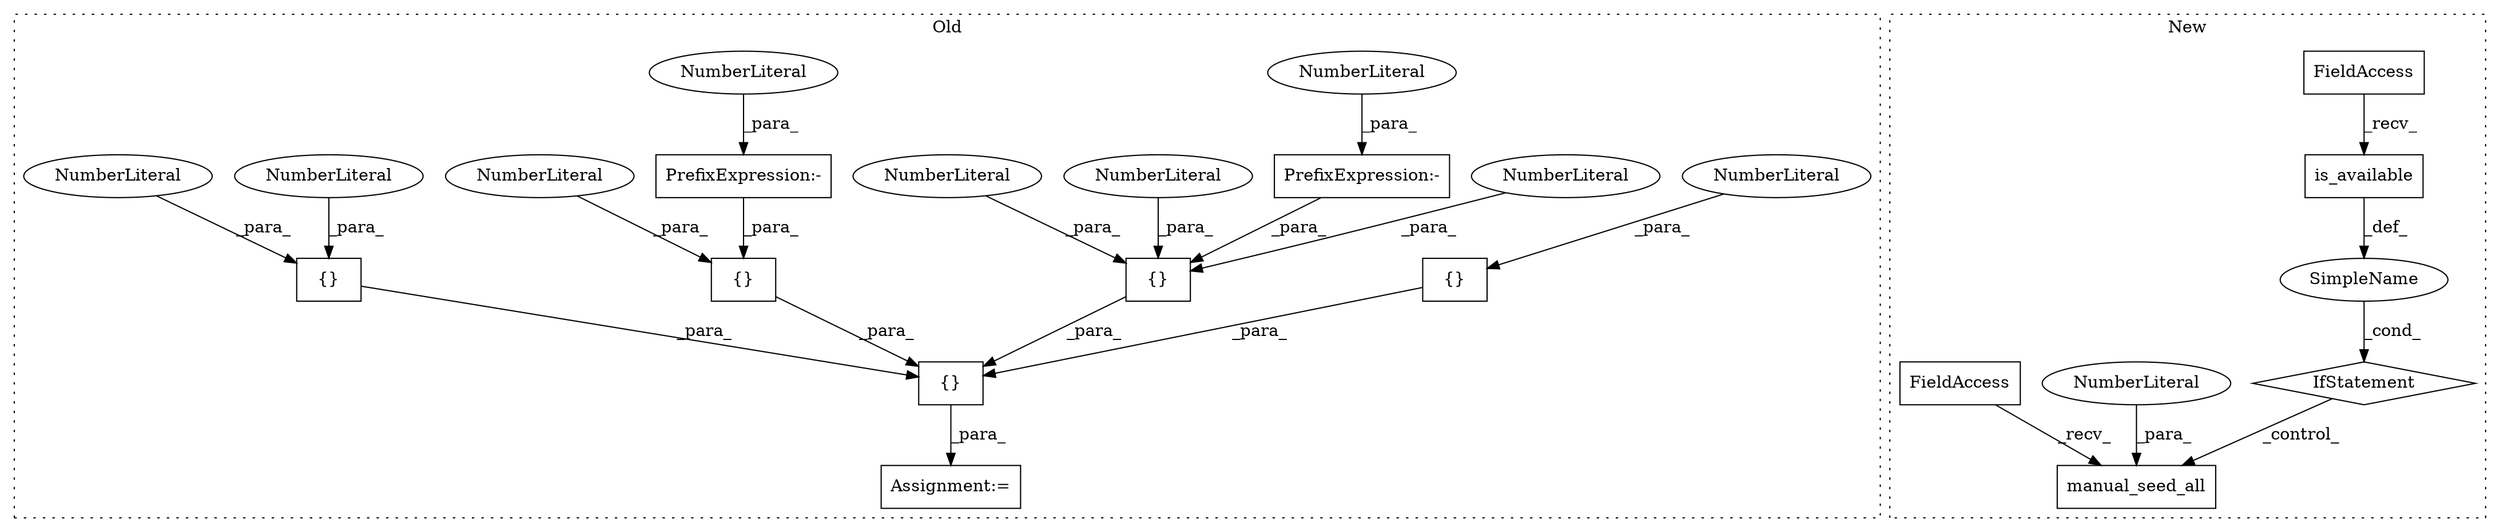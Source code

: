 digraph G {
subgraph cluster0 {
1 [label="{}" a="4" s="669,704" l="1,1" shape="box"];
5 [label="Assignment:=" a="7" s="582" l="1" shape="box"];
6 [label="{}" a="4" s="597,632" l="1,1" shape="box"];
7 [label="NumberLiteral" a="34" s="691" l="5" shape="ellipse"];
8 [label="{}" a="4" s="634,667" l="1,1" shape="box"];
9 [label="NumberLiteral" a="34" s="642" l="3" shape="ellipse"];
10 [label="NumberLiteral" a="34" s="677" l="6" shape="ellipse"];
11 [label="NumberLiteral" a="34" s="626" l="6" shape="ellipse"];
12 [label="{}" a="4" s="596,777" l="1,1" shape="box"];
13 [label="NumberLiteral" a="34" s="684" l="6" shape="ellipse"];
14 [label="{}" a="4" s="706,738" l="1,1" shape="box"];
15 [label="NumberLiteral" a="34" s="727" l="5" shape="ellipse"];
16 [label="NumberLiteral" a="34" s="721" l="5" shape="ellipse"];
20 [label="PrefixExpression:-" a="38" s="697" l="1" shape="box"];
21 [label="NumberLiteral" a="34" s="698" l="6" shape="ellipse"];
22 [label="PrefixExpression:-" a="38" s="612" l="1" shape="box"];
23 [label="NumberLiteral" a="34" s="613" l="5" shape="ellipse"];
label = "Old";
style="dotted";
}
subgraph cluster1 {
2 [label="is_available" a="32" s="768" l="14" shape="box"];
3 [label="FieldAccess" a="22" s="757" l="10" shape="box"];
4 [label="IfStatement" a="25" s="753,782" l="4,2" shape="diamond"];
17 [label="SimpleName" a="42" s="" l="" shape="ellipse"];
18 [label="manual_seed_all" a="32" s="805,822" l="16,1" shape="box"];
19 [label="NumberLiteral" a="34" s="821" l="1" shape="ellipse"];
24 [label="FieldAccess" a="22" s="794" l="10" shape="box"];
label = "New";
style="dotted";
}
1 -> 12 [label="_para_"];
2 -> 17 [label="_def_"];
3 -> 2 [label="_recv_"];
4 -> 18 [label="_control_"];
6 -> 12 [label="_para_"];
7 -> 1 [label="_para_"];
8 -> 12 [label="_para_"];
9 -> 8 [label="_para_"];
10 -> 1 [label="_para_"];
11 -> 6 [label="_para_"];
12 -> 5 [label="_para_"];
13 -> 1 [label="_para_"];
14 -> 12 [label="_para_"];
15 -> 14 [label="_para_"];
16 -> 14 [label="_para_"];
17 -> 4 [label="_cond_"];
19 -> 18 [label="_para_"];
20 -> 1 [label="_para_"];
21 -> 20 [label="_para_"];
22 -> 6 [label="_para_"];
23 -> 22 [label="_para_"];
24 -> 18 [label="_recv_"];
}